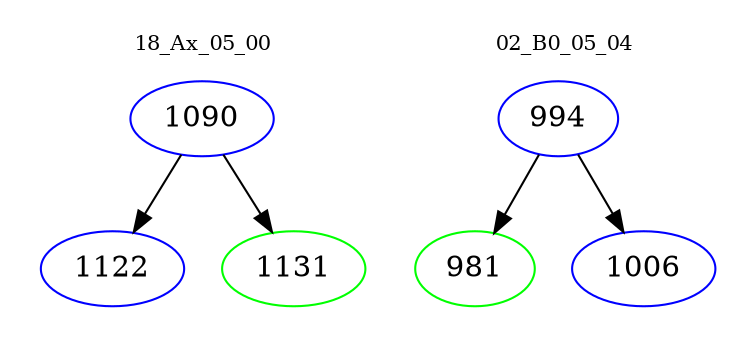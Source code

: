 digraph{
subgraph cluster_0 {
color = white
label = "18_Ax_05_00";
fontsize=10;
T0_1090 [label="1090", color="blue"]
T0_1090 -> T0_1122 [color="black"]
T0_1122 [label="1122", color="blue"]
T0_1090 -> T0_1131 [color="black"]
T0_1131 [label="1131", color="green"]
}
subgraph cluster_1 {
color = white
label = "02_B0_05_04";
fontsize=10;
T1_994 [label="994", color="blue"]
T1_994 -> T1_981 [color="black"]
T1_981 [label="981", color="green"]
T1_994 -> T1_1006 [color="black"]
T1_1006 [label="1006", color="blue"]
}
}

